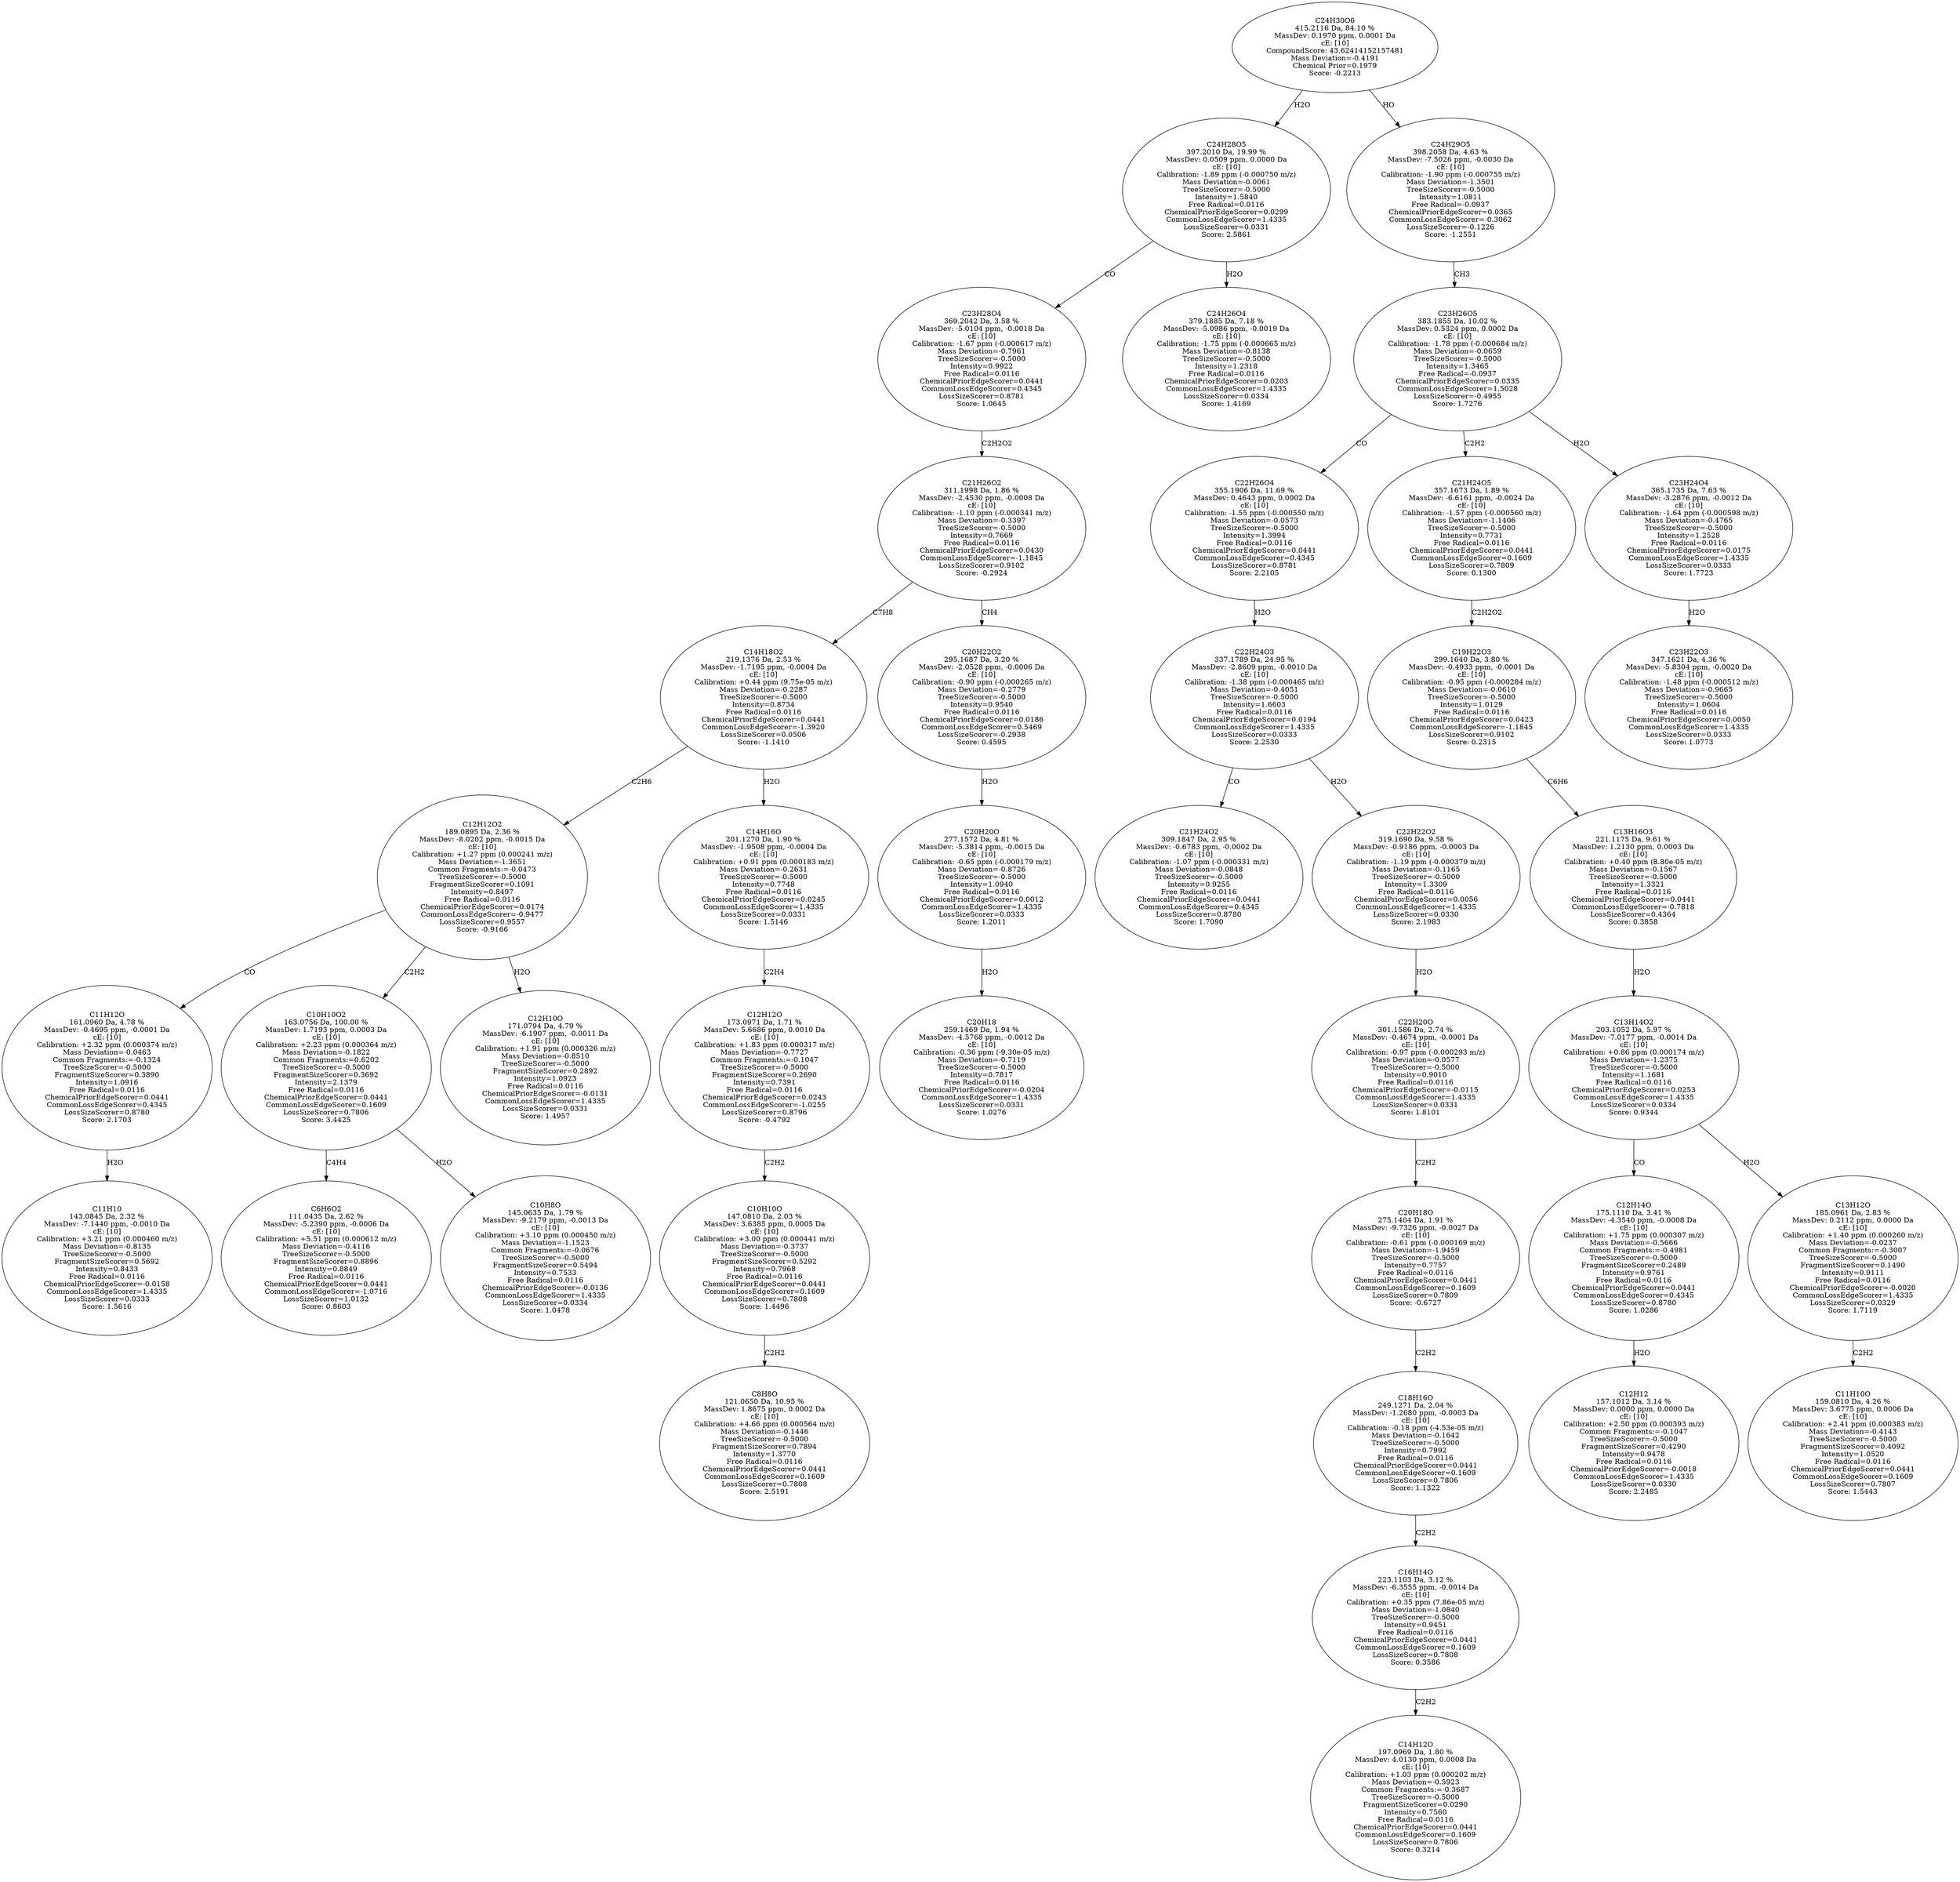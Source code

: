 strict digraph {
v1 [label="C11H10\n143.0845 Da, 2.32 %\nMassDev: -7.1440 ppm, -0.0010 Da\ncE: [10]\nCalibration: +3.21 ppm (0.000460 m/z)\nMass Deviation=-0.8135\nTreeSizeScorer=-0.5000\nFragmentSizeScorer=0.5692\nIntensity=0.8433\nFree Radical=0.0116\nChemicalPriorEdgeScorer=-0.0158\nCommonLossEdgeScorer=1.4335\nLossSizeScorer=0.0333\nScore: 1.5616"];
v2 [label="C11H12O\n161.0960 Da, 4.78 %\nMassDev: -0.4695 ppm, -0.0001 Da\ncE: [10]\nCalibration: +2.32 ppm (0.000374 m/z)\nMass Deviation=-0.0463\nCommon Fragments:=-0.1324\nTreeSizeScorer=-0.5000\nFragmentSizeScorer=0.3890\nIntensity=1.0916\nFree Radical=0.0116\nChemicalPriorEdgeScorer=0.0441\nCommonLossEdgeScorer=0.4345\nLossSizeScorer=0.8780\nScore: 2.1703"];
v3 [label="C6H6O2\n111.0435 Da, 2.62 %\nMassDev: -5.2390 ppm, -0.0006 Da\ncE: [10]\nCalibration: +5.51 ppm (0.000612 m/z)\nMass Deviation=-0.4116\nTreeSizeScorer=-0.5000\nFragmentSizeScorer=0.8896\nIntensity=0.8849\nFree Radical=0.0116\nChemicalPriorEdgeScorer=0.0441\nCommonLossEdgeScorer=-1.0716\nLossSizeScorer=1.0132\nScore: 0.8603"];
v4 [label="C10H8O\n145.0635 Da, 1.79 %\nMassDev: -9.2179 ppm, -0.0013 Da\ncE: [10]\nCalibration: +3.10 ppm (0.000450 m/z)\nMass Deviation=-1.1523\nCommon Fragments:=-0.0676\nTreeSizeScorer=-0.5000\nFragmentSizeScorer=0.5494\nIntensity=0.7533\nFree Radical=0.0116\nChemicalPriorEdgeScorer=-0.0136\nCommonLossEdgeScorer=1.4335\nLossSizeScorer=0.0334\nScore: 1.0478"];
v5 [label="C10H10O2\n163.0756 Da, 100.00 %\nMassDev: 1.7193 ppm, 0.0003 Da\ncE: [10]\nCalibration: +2.23 ppm (0.000364 m/z)\nMass Deviation=-0.1822\nCommon Fragments:=0.6202\nTreeSizeScorer=-0.5000\nFragmentSizeScorer=0.3692\nIntensity=2.1379\nFree Radical=0.0116\nChemicalPriorEdgeScorer=0.0441\nCommonLossEdgeScorer=0.1609\nLossSizeScorer=0.7806\nScore: 3.4425"];
v6 [label="C12H10O\n171.0794 Da, 4.79 %\nMassDev: -6.1907 ppm, -0.0011 Da\ncE: [10]\nCalibration: +1.91 ppm (0.000326 m/z)\nMass Deviation=-0.8510\nTreeSizeScorer=-0.5000\nFragmentSizeScorer=0.2892\nIntensity=1.0923\nFree Radical=0.0116\nChemicalPriorEdgeScorer=-0.0131\nCommonLossEdgeScorer=1.4335\nLossSizeScorer=0.0331\nScore: 1.4957"];
v7 [label="C12H12O2\n189.0895 Da, 2.36 %\nMassDev: -8.0202 ppm, -0.0015 Da\ncE: [10]\nCalibration: +1.27 ppm (0.000241 m/z)\nMass Deviation=-1.3651\nCommon Fragments:=-0.0473\nTreeSizeScorer=-0.5000\nFragmentSizeScorer=0.1091\nIntensity=0.8497\nFree Radical=0.0116\nChemicalPriorEdgeScorer=0.0174\nCommonLossEdgeScorer=-0.9477\nLossSizeScorer=0.9557\nScore: -0.9166"];
v8 [label="C8H8O\n121.0650 Da, 10.95 %\nMassDev: 1.8675 ppm, 0.0002 Da\ncE: [10]\nCalibration: +4.66 ppm (0.000564 m/z)\nMass Deviation=-0.1446\nTreeSizeScorer=-0.5000\nFragmentSizeScorer=0.7894\nIntensity=1.3770\nFree Radical=0.0116\nChemicalPriorEdgeScorer=0.0441\nCommonLossEdgeScorer=0.1609\nLossSizeScorer=0.7808\nScore: 2.5191"];
v9 [label="C10H10O\n147.0810 Da, 2.03 %\nMassDev: 3.6385 ppm, 0.0005 Da\ncE: [10]\nCalibration: +3.00 ppm (0.000441 m/z)\nMass Deviation=-0.3737\nTreeSizeScorer=-0.5000\nFragmentSizeScorer=0.5292\nIntensity=0.7968\nFree Radical=0.0116\nChemicalPriorEdgeScorer=0.0441\nCommonLossEdgeScorer=0.1609\nLossSizeScorer=0.7808\nScore: 1.4496"];
v10 [label="C12H12O\n173.0971 Da, 1.71 %\nMassDev: 5.6686 ppm, 0.0010 Da\ncE: [10]\nCalibration: +1.83 ppm (0.000317 m/z)\nMass Deviation=-0.7727\nCommon Fragments:=-0.1047\nTreeSizeScorer=-0.5000\nFragmentSizeScorer=0.2690\nIntensity=0.7391\nFree Radical=0.0116\nChemicalPriorEdgeScorer=0.0243\nCommonLossEdgeScorer=-1.0255\nLossSizeScorer=0.8796\nScore: -0.4792"];
v11 [label="C14H16O\n201.1270 Da, 1.90 %\nMassDev: -1.9508 ppm, -0.0004 Da\ncE: [10]\nCalibration: +0.91 ppm (0.000183 m/z)\nMass Deviation=-0.2631\nTreeSizeScorer=-0.5000\nIntensity=0.7748\nFree Radical=0.0116\nChemicalPriorEdgeScorer=0.0245\nCommonLossEdgeScorer=1.4335\nLossSizeScorer=0.0331\nScore: 1.5146"];
v12 [label="C14H18O2\n219.1376 Da, 2.53 %\nMassDev: -1.7195 ppm, -0.0004 Da\ncE: [10]\nCalibration: +0.44 ppm (9.75e-05 m/z)\nMass Deviation=-0.2287\nTreeSizeScorer=-0.5000\nIntensity=0.8734\nFree Radical=0.0116\nChemicalPriorEdgeScorer=0.0441\nCommonLossEdgeScorer=-1.3920\nLossSizeScorer=0.0506\nScore: -1.1410"];
v13 [label="C20H18\n259.1469 Da, 1.94 %\nMassDev: -4.5768 ppm, -0.0012 Da\ncE: [10]\nCalibration: -0.36 ppm (-9.30e-05 m/z)\nMass Deviation=-0.7119\nTreeSizeScorer=-0.5000\nIntensity=0.7817\nFree Radical=0.0116\nChemicalPriorEdgeScorer=-0.0204\nCommonLossEdgeScorer=1.4335\nLossSizeScorer=0.0331\nScore: 1.0276"];
v14 [label="C20H20O\n277.1572 Da, 4.81 %\nMassDev: -5.3814 ppm, -0.0015 Da\ncE: [10]\nCalibration: -0.65 ppm (-0.000179 m/z)\nMass Deviation=-0.8726\nTreeSizeScorer=-0.5000\nIntensity=1.0940\nFree Radical=0.0116\nChemicalPriorEdgeScorer=0.0012\nCommonLossEdgeScorer=1.4335\nLossSizeScorer=0.0333\nScore: 1.2011"];
v15 [label="C20H22O2\n295.1687 Da, 3.20 %\nMassDev: -2.0528 ppm, -0.0006 Da\ncE: [10]\nCalibration: -0.90 ppm (-0.000265 m/z)\nMass Deviation=-0.2779\nTreeSizeScorer=-0.5000\nIntensity=0.9540\nFree Radical=0.0116\nChemicalPriorEdgeScorer=0.0186\nCommonLossEdgeScorer=0.5469\nLossSizeScorer=-0.2938\nScore: 0.4595"];
v16 [label="C21H26O2\n311.1998 Da, 1.86 %\nMassDev: -2.4530 ppm, -0.0008 Da\ncE: [10]\nCalibration: -1.10 ppm (-0.000341 m/z)\nMass Deviation=-0.3397\nTreeSizeScorer=-0.5000\nIntensity=0.7669\nFree Radical=0.0116\nChemicalPriorEdgeScorer=0.0430\nCommonLossEdgeScorer=-1.1845\nLossSizeScorer=0.9102\nScore: -0.2924"];
v17 [label="C23H28O4\n369.2042 Da, 3.58 %\nMassDev: -5.0104 ppm, -0.0018 Da\ncE: [10]\nCalibration: -1.67 ppm (-0.000617 m/z)\nMass Deviation=-0.7961\nTreeSizeScorer=-0.5000\nIntensity=0.9922\nFree Radical=0.0116\nChemicalPriorEdgeScorer=0.0441\nCommonLossEdgeScorer=0.4345\nLossSizeScorer=0.8781\nScore: 1.0645"];
v18 [label="C24H26O4\n379.1885 Da, 7.18 %\nMassDev: -5.0986 ppm, -0.0019 Da\ncE: [10]\nCalibration: -1.75 ppm (-0.000665 m/z)\nMass Deviation=-0.8138\nTreeSizeScorer=-0.5000\nIntensity=1.2318\nFree Radical=0.0116\nChemicalPriorEdgeScorer=0.0203\nCommonLossEdgeScorer=1.4335\nLossSizeScorer=0.0334\nScore: 1.4169"];
v19 [label="C24H28O5\n397.2010 Da, 19.99 %\nMassDev: 0.0509 ppm, 0.0000 Da\ncE: [10]\nCalibration: -1.89 ppm (-0.000750 m/z)\nMass Deviation=-0.0061\nTreeSizeScorer=-0.5000\nIntensity=1.5840\nFree Radical=0.0116\nChemicalPriorEdgeScorer=0.0299\nCommonLossEdgeScorer=1.4335\nLossSizeScorer=0.0331\nScore: 2.5861"];
v20 [label="C21H24O2\n309.1847 Da, 2.95 %\nMassDev: -0.6783 ppm, -0.0002 Da\ncE: [10]\nCalibration: -1.07 ppm (-0.000331 m/z)\nMass Deviation=-0.0848\nTreeSizeScorer=-0.5000\nIntensity=0.9255\nFree Radical=0.0116\nChemicalPriorEdgeScorer=0.0441\nCommonLossEdgeScorer=0.4345\nLossSizeScorer=0.8780\nScore: 1.7090"];
v21 [label="C14H12O\n197.0969 Da, 1.80 %\nMassDev: 4.0130 ppm, 0.0008 Da\ncE: [10]\nCalibration: +1.03 ppm (0.000202 m/z)\nMass Deviation=-0.5923\nCommon Fragments:=-0.3687\nTreeSizeScorer=-0.5000\nFragmentSizeScorer=0.0290\nIntensity=0.7560\nFree Radical=0.0116\nChemicalPriorEdgeScorer=0.0441\nCommonLossEdgeScorer=0.1609\nLossSizeScorer=0.7806\nScore: 0.3214"];
v22 [label="C16H14O\n223.1103 Da, 3.12 %\nMassDev: -6.3555 ppm, -0.0014 Da\ncE: [10]\nCalibration: +0.35 ppm (7.86e-05 m/z)\nMass Deviation=-1.0840\nTreeSizeScorer=-0.5000\nIntensity=0.9451\nFree Radical=0.0116\nChemicalPriorEdgeScorer=0.0441\nCommonLossEdgeScorer=0.1609\nLossSizeScorer=0.7808\nScore: 0.3586"];
v23 [label="C18H16O\n249.1271 Da, 2.04 %\nMassDev: -1.2680 ppm, -0.0003 Da\ncE: [10]\nCalibration: -0.18 ppm (-4.53e-05 m/z)\nMass Deviation=-0.1642\nTreeSizeScorer=-0.5000\nIntensity=0.7992\nFree Radical=0.0116\nChemicalPriorEdgeScorer=0.0441\nCommonLossEdgeScorer=0.1609\nLossSizeScorer=0.7806\nScore: 1.1322"];
v24 [label="C20H18O\n275.1404 Da, 1.91 %\nMassDev: -9.7326 ppm, -0.0027 Da\ncE: [10]\nCalibration: -0.61 ppm (-0.000169 m/z)\nMass Deviation=-1.9459\nTreeSizeScorer=-0.5000\nIntensity=0.7757\nFree Radical=0.0116\nChemicalPriorEdgeScorer=0.0441\nCommonLossEdgeScorer=0.1609\nLossSizeScorer=0.7809\nScore: -0.6727"];
v25 [label="C22H20O\n301.1586 Da, 2.74 %\nMassDev: -0.4674 ppm, -0.0001 Da\ncE: [10]\nCalibration: -0.97 ppm (-0.000293 m/z)\nMass Deviation=-0.0577\nTreeSizeScorer=-0.5000\nIntensity=0.9010\nFree Radical=0.0116\nChemicalPriorEdgeScorer=-0.0115\nCommonLossEdgeScorer=1.4335\nLossSizeScorer=0.0331\nScore: 1.8101"];
v26 [label="C22H22O2\n319.1690 Da, 9.58 %\nMassDev: -0.9186 ppm, -0.0003 Da\ncE: [10]\nCalibration: -1.19 ppm (-0.000379 m/z)\nMass Deviation=-0.1165\nTreeSizeScorer=-0.5000\nIntensity=1.3309\nFree Radical=0.0116\nChemicalPriorEdgeScorer=0.0056\nCommonLossEdgeScorer=1.4335\nLossSizeScorer=0.0330\nScore: 2.1983"];
v27 [label="C22H24O3\n337.1789 Da, 24.95 %\nMassDev: -2.8609 ppm, -0.0010 Da\ncE: [10]\nCalibration: -1.38 ppm (-0.000465 m/z)\nMass Deviation=-0.4051\nTreeSizeScorer=-0.5000\nIntensity=1.6603\nFree Radical=0.0116\nChemicalPriorEdgeScorer=0.0194\nCommonLossEdgeScorer=1.4335\nLossSizeScorer=0.0333\nScore: 2.2530"];
v28 [label="C22H26O4\n355.1906 Da, 11.69 %\nMassDev: 0.4643 ppm, 0.0002 Da\ncE: [10]\nCalibration: -1.55 ppm (-0.000550 m/z)\nMass Deviation=-0.0573\nTreeSizeScorer=-0.5000\nIntensity=1.3994\nFree Radical=0.0116\nChemicalPriorEdgeScorer=0.0441\nCommonLossEdgeScorer=0.4345\nLossSizeScorer=0.8781\nScore: 2.2105"];
v29 [label="C12H12\n157.1012 Da, 3.14 %\nMassDev: 0.0000 ppm, 0.0000 Da\ncE: [10]\nCalibration: +2.50 ppm (0.000393 m/z)\nCommon Fragments:=-0.1047\nTreeSizeScorer=-0.5000\nFragmentSizeScorer=0.4290\nIntensity=0.9478\nFree Radical=0.0116\nChemicalPriorEdgeScorer=-0.0018\nCommonLossEdgeScorer=1.4335\nLossSizeScorer=0.0330\nScore: 2.2485"];
v30 [label="C12H14O\n175.1110 Da, 3.41 %\nMassDev: -4.3540 ppm, -0.0008 Da\ncE: [10]\nCalibration: +1.75 ppm (0.000307 m/z)\nMass Deviation=-0.5666\nCommon Fragments:=-0.4981\nTreeSizeScorer=-0.5000\nFragmentSizeScorer=0.2489\nIntensity=0.9761\nFree Radical=0.0116\nChemicalPriorEdgeScorer=0.0441\nCommonLossEdgeScorer=0.4345\nLossSizeScorer=0.8780\nScore: 1.0286"];
v31 [label="C11H10O\n159.0810 Da, 4.26 %\nMassDev: 3.6775 ppm, 0.0006 Da\ncE: [10]\nCalibration: +2.41 ppm (0.000383 m/z)\nMass Deviation=-0.4143\nTreeSizeScorer=-0.5000\nFragmentSizeScorer=0.4092\nIntensity=1.0520\nFree Radical=0.0116\nChemicalPriorEdgeScorer=0.0441\nCommonLossEdgeScorer=0.1609\nLossSizeScorer=0.7807\nScore: 1.5443"];
v32 [label="C13H12O\n185.0961 Da, 2.83 %\nMassDev: 0.2112 ppm, 0.0000 Da\ncE: [10]\nCalibration: +1.40 ppm (0.000260 m/z)\nMass Deviation=-0.0237\nCommon Fragments:=-0.3007\nTreeSizeScorer=-0.5000\nFragmentSizeScorer=0.1490\nIntensity=0.9111\nFree Radical=0.0116\nChemicalPriorEdgeScorer=-0.0020\nCommonLossEdgeScorer=1.4335\nLossSizeScorer=0.0329\nScore: 1.7119"];
v33 [label="C13H14O2\n203.1052 Da, 5.97 %\nMassDev: -7.0177 ppm, -0.0014 Da\ncE: [10]\nCalibration: +0.86 ppm (0.000174 m/z)\nMass Deviation=-1.2375\nTreeSizeScorer=-0.5000\nIntensity=1.1681\nFree Radical=0.0116\nChemicalPriorEdgeScorer=0.0253\nCommonLossEdgeScorer=1.4335\nLossSizeScorer=0.0334\nScore: 0.9344"];
v34 [label="C13H16O3\n221.1175 Da, 9.61 %\nMassDev: 1.2130 ppm, 0.0003 Da\ncE: [10]\nCalibration: +0.40 ppm (8.80e-05 m/z)\nMass Deviation=-0.1567\nTreeSizeScorer=-0.5000\nIntensity=1.3321\nFree Radical=0.0116\nChemicalPriorEdgeScorer=0.0441\nCommonLossEdgeScorer=-0.7818\nLossSizeScorer=0.4364\nScore: 0.3858"];
v35 [label="C19H22O3\n299.1640 Da, 3.80 %\nMassDev: -0.4933 ppm, -0.0001 Da\ncE: [10]\nCalibration: -0.95 ppm (-0.000284 m/z)\nMass Deviation=-0.0610\nTreeSizeScorer=-0.5000\nIntensity=1.0129\nFree Radical=0.0116\nChemicalPriorEdgeScorer=0.0423\nCommonLossEdgeScorer=-1.1845\nLossSizeScorer=0.9102\nScore: 0.2315"];
v36 [label="C21H24O5\n357.1673 Da, 1.89 %\nMassDev: -6.6161 ppm, -0.0024 Da\ncE: [10]\nCalibration: -1.57 ppm (-0.000560 m/z)\nMass Deviation=-1.1406\nTreeSizeScorer=-0.5000\nIntensity=0.7731\nFree Radical=0.0116\nChemicalPriorEdgeScorer=0.0441\nCommonLossEdgeScorer=0.1609\nLossSizeScorer=0.7809\nScore: 0.1300"];
v37 [label="C23H22O3\n347.1621 Da, 4.36 %\nMassDev: -5.8304 ppm, -0.0020 Da\ncE: [10]\nCalibration: -1.48 ppm (-0.000512 m/z)\nMass Deviation=-0.9665\nTreeSizeScorer=-0.5000\nIntensity=1.0604\nFree Radical=0.0116\nChemicalPriorEdgeScorer=0.0050\nCommonLossEdgeScorer=1.4335\nLossSizeScorer=0.0333\nScore: 1.0773"];
v38 [label="C23H24O4\n365.1735 Da, 7.63 %\nMassDev: -3.2876 ppm, -0.0012 Da\ncE: [10]\nCalibration: -1.64 ppm (-0.000598 m/z)\nMass Deviation=-0.4765\nTreeSizeScorer=-0.5000\nIntensity=1.2528\nFree Radical=0.0116\nChemicalPriorEdgeScorer=0.0175\nCommonLossEdgeScorer=1.4335\nLossSizeScorer=0.0333\nScore: 1.7723"];
v39 [label="C23H26O5\n383.1855 Da, 10.02 %\nMassDev: 0.5324 ppm, 0.0002 Da\ncE: [10]\nCalibration: -1.78 ppm (-0.000684 m/z)\nMass Deviation=-0.0659\nTreeSizeScorer=-0.5000\nIntensity=1.3465\nFree Radical=-0.0937\nChemicalPriorEdgeScorer=0.0335\nCommonLossEdgeScorer=1.5028\nLossSizeScorer=-0.4955\nScore: 1.7276"];
v40 [label="C24H29O5\n398.2058 Da, 4.63 %\nMassDev: -7.5026 ppm, -0.0030 Da\ncE: [10]\nCalibration: -1.90 ppm (-0.000755 m/z)\nMass Deviation=-1.3501\nTreeSizeScorer=-0.5000\nIntensity=1.0811\nFree Radical=-0.0937\nChemicalPriorEdgeScorer=0.0365\nCommonLossEdgeScorer=-0.3062\nLossSizeScorer=-0.1226\nScore: -1.2551"];
v41 [label="C24H30O6\n415.2116 Da, 84.10 %\nMassDev: 0.1970 ppm, 0.0001 Da\ncE: [10]\nCompoundScore: 43.62414152157481\nMass Deviation=-0.4191\nChemical Prior=0.1979\nScore: -0.2213"];
v2 -> v1 [label="H2O"];
v7 -> v2 [label="CO"];
v5 -> v3 [label="C4H4"];
v5 -> v4 [label="H2O"];
v7 -> v5 [label="C2H2"];
v7 -> v6 [label="H2O"];
v12 -> v7 [label="C2H6"];
v9 -> v8 [label="C2H2"];
v10 -> v9 [label="C2H2"];
v11 -> v10 [label="C2H4"];
v12 -> v11 [label="H2O"];
v16 -> v12 [label="C7H8"];
v14 -> v13 [label="H2O"];
v15 -> v14 [label="H2O"];
v16 -> v15 [label="CH4"];
v17 -> v16 [label="C2H2O2"];
v19 -> v17 [label="CO"];
v19 -> v18 [label="H2O"];
v41 -> v19 [label="H2O"];
v27 -> v20 [label="CO"];
v22 -> v21 [label="C2H2"];
v23 -> v22 [label="C2H2"];
v24 -> v23 [label="C2H2"];
v25 -> v24 [label="C2H2"];
v26 -> v25 [label="H2O"];
v27 -> v26 [label="H2O"];
v28 -> v27 [label="H2O"];
v39 -> v28 [label="CO"];
v30 -> v29 [label="H2O"];
v33 -> v30 [label="CO"];
v32 -> v31 [label="C2H2"];
v33 -> v32 [label="H2O"];
v34 -> v33 [label="H2O"];
v35 -> v34 [label="C6H6"];
v36 -> v35 [label="C2H2O2"];
v39 -> v36 [label="C2H2"];
v38 -> v37 [label="H2O"];
v39 -> v38 [label="H2O"];
v40 -> v39 [label="CH3"];
v41 -> v40 [label="HO"];
}
